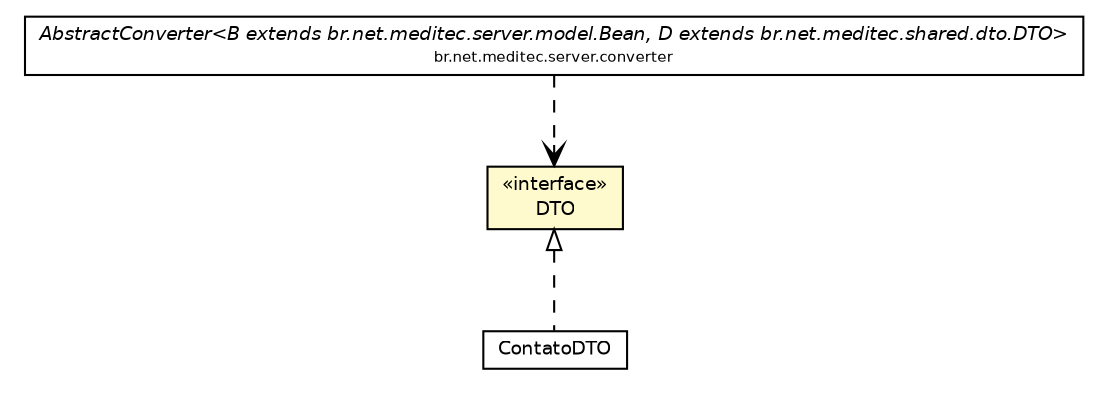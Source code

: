 #!/usr/local/bin/dot
#
# Class diagram 
# Generated by UmlGraph version 4.6 (http://www.spinellis.gr/sw/umlgraph)
#

digraph G {
	edge [fontname="Helvetica",fontsize=10,labelfontname="Helvetica",labelfontsize=10];
	node [fontname="Helvetica",fontsize=10,shape=plaintext];
	// br.net.meditec.shared.dto.DTO
	c2075 [label=<<table border="0" cellborder="1" cellspacing="0" cellpadding="2" port="p" bgcolor="lemonChiffon" href="./DTO.html">
		<tr><td><table border="0" cellspacing="0" cellpadding="1">
			<tr><td> &laquo;interface&raquo; </td></tr>
			<tr><td> DTO </td></tr>
		</table></td></tr>
		</table>>, fontname="Helvetica", fontcolor="black", fontsize=9.0];
	// br.net.meditec.shared.dto.ContatoDTO
	c2076 [label=<<table border="0" cellborder="1" cellspacing="0" cellpadding="2" port="p" href="./ContatoDTO.html">
		<tr><td><table border="0" cellspacing="0" cellpadding="1">
			<tr><td> ContatoDTO </td></tr>
		</table></td></tr>
		</table>>, fontname="Helvetica", fontcolor="black", fontsize=9.0];
	// br.net.meditec.server.converter.AbstractConverter<B extends br.net.meditec.server.model.Bean, D extends br.net.meditec.shared.dto.DTO>
	c2127 [label=<<table border="0" cellborder="1" cellspacing="0" cellpadding="2" port="p" href="../../server/converter/AbstractConverter.html">
		<tr><td><table border="0" cellspacing="0" cellpadding="1">
			<tr><td><font face="Helvetica-Oblique"> AbstractConverter&lt;B extends br.net.meditec.server.model.Bean, D extends br.net.meditec.shared.dto.DTO&gt; </font></td></tr>
			<tr><td><font point-size="7.0"> br.net.meditec.server.converter </font></td></tr>
		</table></td></tr>
		</table>>, fontname="Helvetica", fontcolor="black", fontsize=9.0];
	//br.net.meditec.shared.dto.ContatoDTO implements br.net.meditec.shared.dto.DTO
	c2075:p -> c2076:p [dir=back,arrowtail=empty,style=dashed];
	// br.net.meditec.server.converter.AbstractConverter<B extends br.net.meditec.server.model.Bean, D extends br.net.meditec.shared.dto.DTO> DEPEND br.net.meditec.shared.dto.DTO
	c2127:p -> c2075:p [taillabel="", label="", headlabel="", fontname="Helvetica", fontcolor="black", fontsize=10.0, color="black", arrowhead=open, style=dashed];
}

